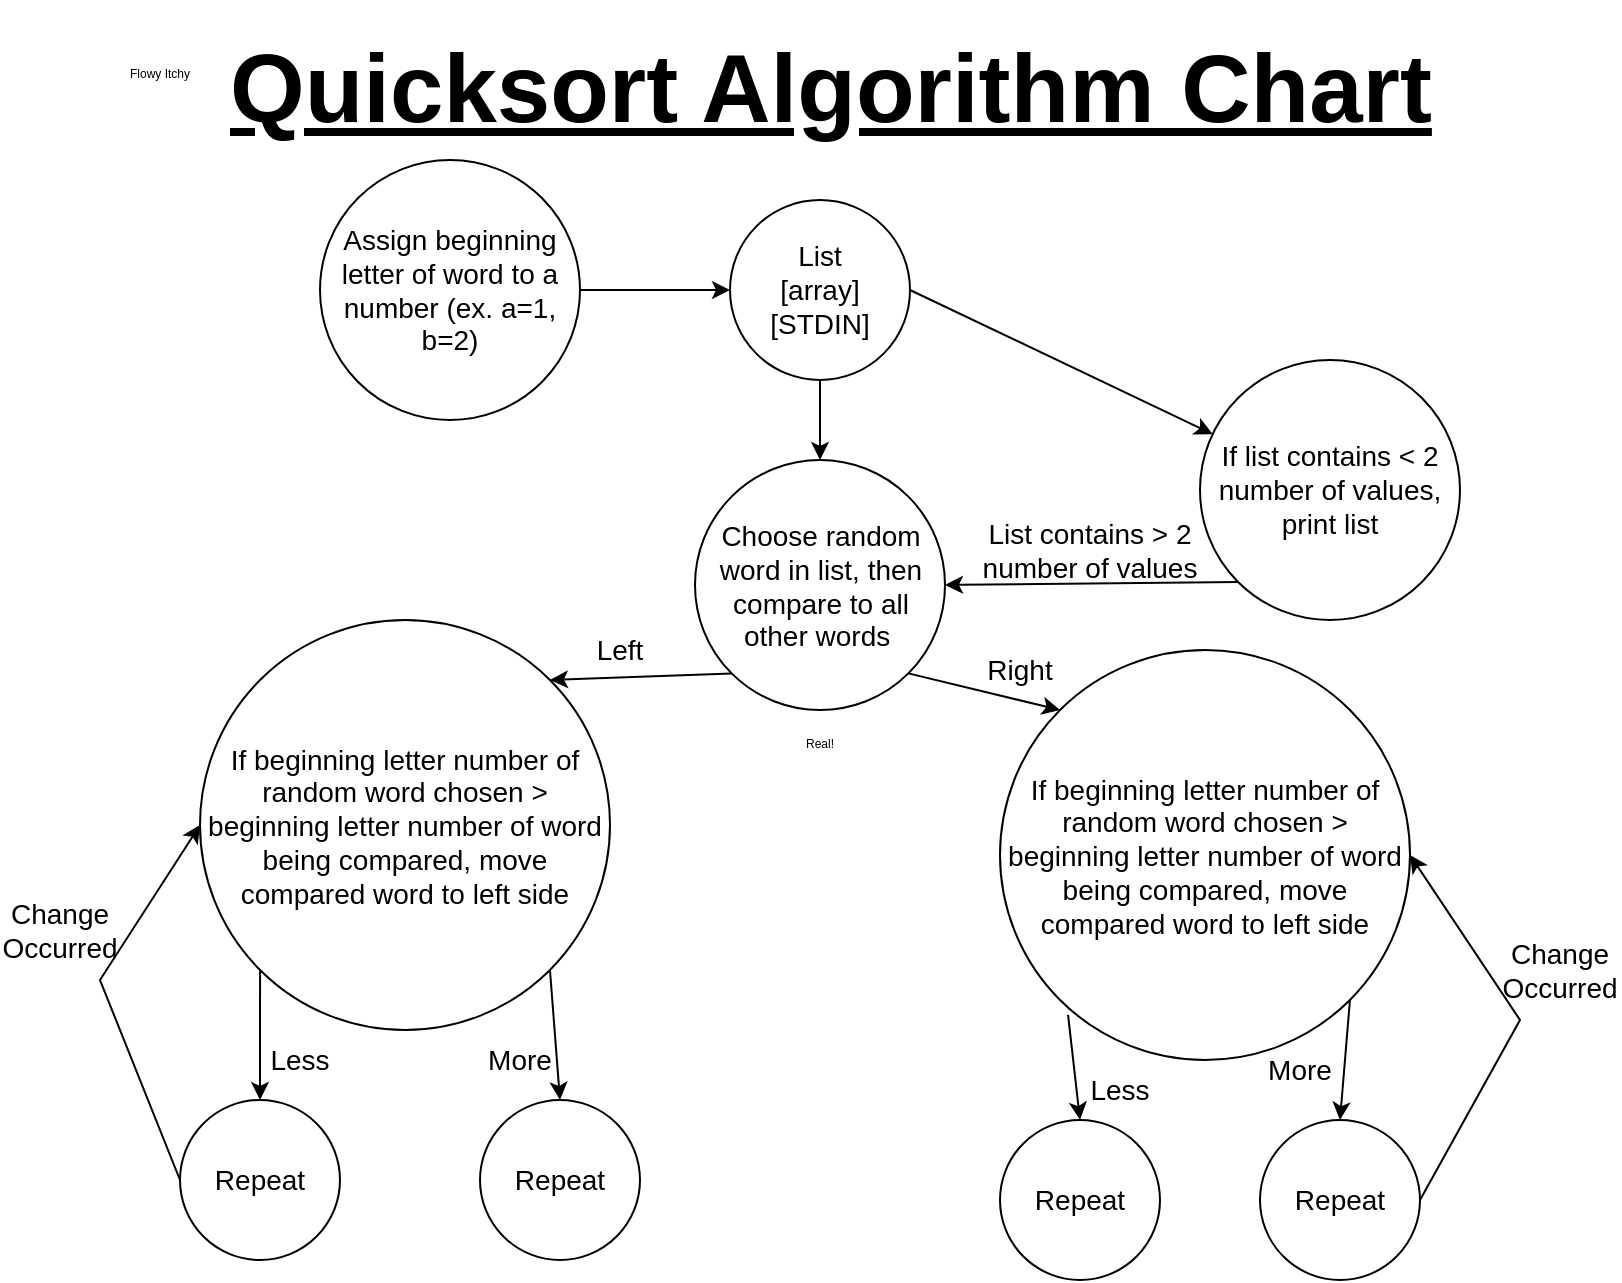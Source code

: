 <mxfile version="20.2.7" type="github">
  <diagram id="ugbNlbT8aDkATnWuXU5G" name="Page-1">
    <mxGraphModel dx="1662" dy="725" grid="1" gridSize="10" guides="1" tooltips="1" connect="1" arrows="1" fold="1" page="1" pageScale="1" pageWidth="850" pageHeight="1100" math="0" shadow="0">
      <root>
        <mxCell id="0" />
        <mxCell id="1" parent="0" />
        <mxCell id="XBVMV-LLbCI6lgzOACL9-1" value="&lt;h1&gt;&lt;font style=&quot;font-size: 48px&quot;&gt;&lt;u&gt;Quicksort Algorithm Chart&lt;/u&gt;&lt;/font&gt;&lt;/h1&gt;" style="text;html=1;strokeColor=none;fillColor=none;spacing=5;spacingTop=-20;whiteSpace=wrap;overflow=hidden;rounded=0;" vertex="1" parent="1">
          <mxGeometry x="130" y="30" width="700" height="70" as="geometry" />
        </mxCell>
        <mxCell id="XBVMV-LLbCI6lgzOACL9-2" value="&lt;font style=&quot;font-size: 6px;&quot;&gt;Flowy Itchy&lt;/font&gt;" style="text;html=1;strokeColor=none;fillColor=none;align=center;verticalAlign=middle;whiteSpace=wrap;rounded=0;" vertex="1" parent="1">
          <mxGeometry x="70" y="40" width="60" height="30" as="geometry" />
        </mxCell>
        <mxCell id="XBVMV-LLbCI6lgzOACL9-5" value="List &lt;br&gt;[array]&lt;br&gt;[STDIN]" style="ellipse;whiteSpace=wrap;html=1;aspect=fixed;fontSize=14;" vertex="1" parent="1">
          <mxGeometry x="385" y="120" width="90" height="90" as="geometry" />
        </mxCell>
        <mxCell id="XBVMV-LLbCI6lgzOACL9-6" value="If list contains &amp;lt; 2 number of values, print list" style="ellipse;whiteSpace=wrap;html=1;aspect=fixed;fontSize=14;" vertex="1" parent="1">
          <mxGeometry x="620" y="200" width="130" height="130" as="geometry" />
        </mxCell>
        <mxCell id="XBVMV-LLbCI6lgzOACL9-7" value="" style="endArrow=classic;html=1;rounded=0;fontSize=14;exitX=1;exitY=0.5;exitDx=0;exitDy=0;" edge="1" parent="1" source="XBVMV-LLbCI6lgzOACL9-5" target="XBVMV-LLbCI6lgzOACL9-6">
          <mxGeometry width="50" height="50" relative="1" as="geometry">
            <mxPoint x="480" y="380" as="sourcePoint" />
            <mxPoint x="530" y="330" as="targetPoint" />
          </mxGeometry>
        </mxCell>
        <mxCell id="XBVMV-LLbCI6lgzOACL9-8" value="Choose random word in list, then compare to all other words&amp;nbsp;" style="ellipse;whiteSpace=wrap;html=1;aspect=fixed;fontSize=14;" vertex="1" parent="1">
          <mxGeometry x="367.5" y="250" width="125" height="125" as="geometry" />
        </mxCell>
        <mxCell id="XBVMV-LLbCI6lgzOACL9-9" value="" style="endArrow=classic;html=1;rounded=0;fontSize=14;exitX=0.5;exitY=1;exitDx=0;exitDy=0;entryX=0.5;entryY=0;entryDx=0;entryDy=0;" edge="1" parent="1" source="XBVMV-LLbCI6lgzOACL9-5" target="XBVMV-LLbCI6lgzOACL9-8">
          <mxGeometry width="50" height="50" relative="1" as="geometry">
            <mxPoint x="480" y="370" as="sourcePoint" />
            <mxPoint x="530" y="320" as="targetPoint" />
          </mxGeometry>
        </mxCell>
        <mxCell id="XBVMV-LLbCI6lgzOACL9-10" value="&lt;font style=&quot;font-size: 6px;&quot;&gt;Real!&lt;/font&gt;" style="text;html=1;strokeColor=none;fillColor=none;align=center;verticalAlign=middle;whiteSpace=wrap;rounded=0;" vertex="1" parent="1">
          <mxGeometry x="400" y="375" width="60" height="30" as="geometry" />
        </mxCell>
        <mxCell id="XBVMV-LLbCI6lgzOACL9-11" value="If beginning letter number of random word chosen &amp;gt; beginning letter number of word being compared, move compared word to left side" style="ellipse;whiteSpace=wrap;html=1;aspect=fixed;fontSize=14;" vertex="1" parent="1">
          <mxGeometry x="120" y="330" width="205" height="205" as="geometry" />
        </mxCell>
        <mxCell id="XBVMV-LLbCI6lgzOACL9-12" value="Assign beginning letter of word to a number (ex. a=1, b=2)" style="ellipse;whiteSpace=wrap;html=1;aspect=fixed;fontSize=14;" vertex="1" parent="1">
          <mxGeometry x="180" y="100" width="130" height="130" as="geometry" />
        </mxCell>
        <mxCell id="XBVMV-LLbCI6lgzOACL9-13" value="" style="endArrow=classic;html=1;rounded=0;fontSize=14;exitX=1;exitY=0.5;exitDx=0;exitDy=0;entryX=0;entryY=0.5;entryDx=0;entryDy=0;" edge="1" parent="1" source="XBVMV-LLbCI6lgzOACL9-12" target="XBVMV-LLbCI6lgzOACL9-5">
          <mxGeometry width="50" height="50" relative="1" as="geometry">
            <mxPoint x="480" y="290" as="sourcePoint" />
            <mxPoint x="530" y="240" as="targetPoint" />
          </mxGeometry>
        </mxCell>
        <mxCell id="XBVMV-LLbCI6lgzOACL9-14" value="" style="endArrow=classic;html=1;rounded=0;fontSize=14;exitX=0;exitY=1;exitDx=0;exitDy=0;entryX=1;entryY=0.5;entryDx=0;entryDy=0;" edge="1" parent="1" source="XBVMV-LLbCI6lgzOACL9-6" target="XBVMV-LLbCI6lgzOACL9-8">
          <mxGeometry width="50" height="50" relative="1" as="geometry">
            <mxPoint x="480" y="290" as="sourcePoint" />
            <mxPoint x="530" y="240" as="targetPoint" />
          </mxGeometry>
        </mxCell>
        <mxCell id="XBVMV-LLbCI6lgzOACL9-15" value="List contains &amp;gt; 2 number of values" style="text;html=1;strokeColor=none;fillColor=none;align=center;verticalAlign=middle;whiteSpace=wrap;rounded=0;fontSize=14;" vertex="1" parent="1">
          <mxGeometry x="500" y="280" width="130" height="30" as="geometry" />
        </mxCell>
        <mxCell id="XBVMV-LLbCI6lgzOACL9-16" value="" style="endArrow=classic;html=1;rounded=0;fontSize=14;exitX=0;exitY=1;exitDx=0;exitDy=0;entryX=1;entryY=0;entryDx=0;entryDy=0;" edge="1" parent="1" source="XBVMV-LLbCI6lgzOACL9-8" target="XBVMV-LLbCI6lgzOACL9-11">
          <mxGeometry width="50" height="50" relative="1" as="geometry">
            <mxPoint x="480" y="350" as="sourcePoint" />
            <mxPoint x="530" y="300" as="targetPoint" />
          </mxGeometry>
        </mxCell>
        <mxCell id="XBVMV-LLbCI6lgzOACL9-18" value="Left" style="text;html=1;strokeColor=none;fillColor=none;align=center;verticalAlign=middle;whiteSpace=wrap;rounded=0;fontSize=14;rotation=0;" vertex="1" parent="1">
          <mxGeometry x="300" y="330" width="60" height="30" as="geometry" />
        </mxCell>
        <mxCell id="XBVMV-LLbCI6lgzOACL9-21" value="If beginning letter number of random word chosen &amp;gt; beginning letter number of word being compared, move compared word to left side" style="ellipse;whiteSpace=wrap;html=1;aspect=fixed;fontSize=14;" vertex="1" parent="1">
          <mxGeometry x="520" y="345" width="205" height="205" as="geometry" />
        </mxCell>
        <mxCell id="XBVMV-LLbCI6lgzOACL9-22" value="" style="endArrow=classic;html=1;rounded=0;fontSize=14;exitX=1;exitY=1;exitDx=0;exitDy=0;entryX=0;entryY=0;entryDx=0;entryDy=0;" edge="1" parent="1" source="XBVMV-LLbCI6lgzOACL9-8" target="XBVMV-LLbCI6lgzOACL9-21">
          <mxGeometry width="50" height="50" relative="1" as="geometry">
            <mxPoint x="480" y="500" as="sourcePoint" />
            <mxPoint x="530" y="450" as="targetPoint" />
          </mxGeometry>
        </mxCell>
        <mxCell id="XBVMV-LLbCI6lgzOACL9-23" value="Right" style="text;html=1;strokeColor=none;fillColor=none;align=center;verticalAlign=middle;whiteSpace=wrap;rounded=0;fontSize=14;" vertex="1" parent="1">
          <mxGeometry x="500" y="340" width="60" height="30" as="geometry" />
        </mxCell>
        <mxCell id="XBVMV-LLbCI6lgzOACL9-24" value="Repeat" style="ellipse;whiteSpace=wrap;html=1;aspect=fixed;fontSize=14;" vertex="1" parent="1">
          <mxGeometry x="260" y="570" width="80" height="80" as="geometry" />
        </mxCell>
        <mxCell id="XBVMV-LLbCI6lgzOACL9-25" value="Repeat" style="ellipse;whiteSpace=wrap;html=1;aspect=fixed;fontSize=14;" vertex="1" parent="1">
          <mxGeometry x="110" y="570" width="80" height="80" as="geometry" />
        </mxCell>
        <mxCell id="XBVMV-LLbCI6lgzOACL9-26" value="Repeat" style="ellipse;whiteSpace=wrap;html=1;aspect=fixed;fontSize=14;" vertex="1" parent="1">
          <mxGeometry x="520" y="580" width="80" height="80" as="geometry" />
        </mxCell>
        <mxCell id="XBVMV-LLbCI6lgzOACL9-27" value="Repeat" style="ellipse;whiteSpace=wrap;html=1;aspect=fixed;fontSize=14;" vertex="1" parent="1">
          <mxGeometry x="650" y="580" width="80" height="80" as="geometry" />
        </mxCell>
        <mxCell id="XBVMV-LLbCI6lgzOACL9-28" value="" style="endArrow=classic;html=1;rounded=0;fontSize=14;entryX=0.5;entryY=0;entryDx=0;entryDy=0;exitX=0;exitY=1;exitDx=0;exitDy=0;" edge="1" parent="1" source="XBVMV-LLbCI6lgzOACL9-11" target="XBVMV-LLbCI6lgzOACL9-25">
          <mxGeometry width="50" height="50" relative="1" as="geometry">
            <mxPoint x="180" y="520" as="sourcePoint" />
            <mxPoint x="530" y="450" as="targetPoint" />
          </mxGeometry>
        </mxCell>
        <mxCell id="XBVMV-LLbCI6lgzOACL9-29" value="" style="endArrow=classic;html=1;rounded=0;fontSize=14;entryX=0.5;entryY=0;entryDx=0;entryDy=0;exitX=1;exitY=1;exitDx=0;exitDy=0;" edge="1" parent="1" source="XBVMV-LLbCI6lgzOACL9-11" target="XBVMV-LLbCI6lgzOACL9-24">
          <mxGeometry width="50" height="50" relative="1" as="geometry">
            <mxPoint x="340" y="510" as="sourcePoint" />
            <mxPoint x="175.072" y="582.948" as="targetPoint" />
          </mxGeometry>
        </mxCell>
        <mxCell id="XBVMV-LLbCI6lgzOACL9-30" value="" style="endArrow=classic;html=1;rounded=0;fontSize=14;exitX=0.166;exitY=0.89;exitDx=0;exitDy=0;exitPerimeter=0;entryX=0.5;entryY=0;entryDx=0;entryDy=0;" edge="1" parent="1" source="XBVMV-LLbCI6lgzOACL9-21" target="XBVMV-LLbCI6lgzOACL9-26">
          <mxGeometry width="50" height="50" relative="1" as="geometry">
            <mxPoint x="480" y="500" as="sourcePoint" />
            <mxPoint x="530" y="450" as="targetPoint" />
          </mxGeometry>
        </mxCell>
        <mxCell id="XBVMV-LLbCI6lgzOACL9-31" value="" style="endArrow=classic;html=1;rounded=0;fontSize=14;exitX=1;exitY=1;exitDx=0;exitDy=0;entryX=0.5;entryY=0;entryDx=0;entryDy=0;" edge="1" parent="1" source="XBVMV-LLbCI6lgzOACL9-21" target="XBVMV-LLbCI6lgzOACL9-27">
          <mxGeometry width="50" height="50" relative="1" as="geometry">
            <mxPoint x="480" y="500" as="sourcePoint" />
            <mxPoint x="530" y="450" as="targetPoint" />
          </mxGeometry>
        </mxCell>
        <mxCell id="XBVMV-LLbCI6lgzOACL9-32" value="Less" style="text;html=1;strokeColor=none;fillColor=none;align=center;verticalAlign=middle;whiteSpace=wrap;rounded=0;fontSize=14;" vertex="1" parent="1">
          <mxGeometry x="140" y="535" width="60" height="30" as="geometry" />
        </mxCell>
        <mxCell id="XBVMV-LLbCI6lgzOACL9-33" value="Less" style="text;html=1;strokeColor=none;fillColor=none;align=center;verticalAlign=middle;whiteSpace=wrap;rounded=0;fontSize=14;" vertex="1" parent="1">
          <mxGeometry x="550" y="550" width="60" height="30" as="geometry" />
        </mxCell>
        <mxCell id="XBVMV-LLbCI6lgzOACL9-34" value="More" style="text;html=1;strokeColor=none;fillColor=none;align=center;verticalAlign=middle;whiteSpace=wrap;rounded=0;fontSize=14;" vertex="1" parent="1">
          <mxGeometry x="250" y="535" width="60" height="30" as="geometry" />
        </mxCell>
        <mxCell id="XBVMV-LLbCI6lgzOACL9-35" value="More" style="text;html=1;strokeColor=none;fillColor=none;align=center;verticalAlign=middle;whiteSpace=wrap;rounded=0;fontSize=14;" vertex="1" parent="1">
          <mxGeometry x="640" y="540" width="60" height="30" as="geometry" />
        </mxCell>
        <mxCell id="XBVMV-LLbCI6lgzOACL9-36" value="" style="endArrow=classic;html=1;rounded=0;fontSize=14;exitX=0;exitY=0.5;exitDx=0;exitDy=0;entryX=0;entryY=0.5;entryDx=0;entryDy=0;" edge="1" parent="1" source="XBVMV-LLbCI6lgzOACL9-25" target="XBVMV-LLbCI6lgzOACL9-11">
          <mxGeometry width="50" height="50" relative="1" as="geometry">
            <mxPoint x="480" y="500" as="sourcePoint" />
            <mxPoint x="530" y="450" as="targetPoint" />
            <Array as="points">
              <mxPoint x="70" y="510" />
            </Array>
          </mxGeometry>
        </mxCell>
        <mxCell id="XBVMV-LLbCI6lgzOACL9-37" value="Change Occurred" style="text;html=1;strokeColor=none;fillColor=none;align=center;verticalAlign=middle;whiteSpace=wrap;rounded=0;fontSize=14;" vertex="1" parent="1">
          <mxGeometry x="20" y="470" width="60" height="30" as="geometry" />
        </mxCell>
        <mxCell id="XBVMV-LLbCI6lgzOACL9-38" value="" style="endArrow=classic;html=1;rounded=0;fontSize=14;exitX=1;exitY=0.5;exitDx=0;exitDy=0;entryX=1;entryY=0.5;entryDx=0;entryDy=0;" edge="1" parent="1" source="XBVMV-LLbCI6lgzOACL9-27" target="XBVMV-LLbCI6lgzOACL9-21">
          <mxGeometry width="50" height="50" relative="1" as="geometry">
            <mxPoint x="480" y="490" as="sourcePoint" />
            <mxPoint x="530" y="440" as="targetPoint" />
            <Array as="points">
              <mxPoint x="780" y="530" />
            </Array>
          </mxGeometry>
        </mxCell>
        <mxCell id="XBVMV-LLbCI6lgzOACL9-39" value="Change Occurred" style="text;html=1;strokeColor=none;fillColor=none;align=center;verticalAlign=middle;whiteSpace=wrap;rounded=0;fontSize=14;" vertex="1" parent="1">
          <mxGeometry x="770" y="490" width="60" height="30" as="geometry" />
        </mxCell>
      </root>
    </mxGraphModel>
  </diagram>
</mxfile>
